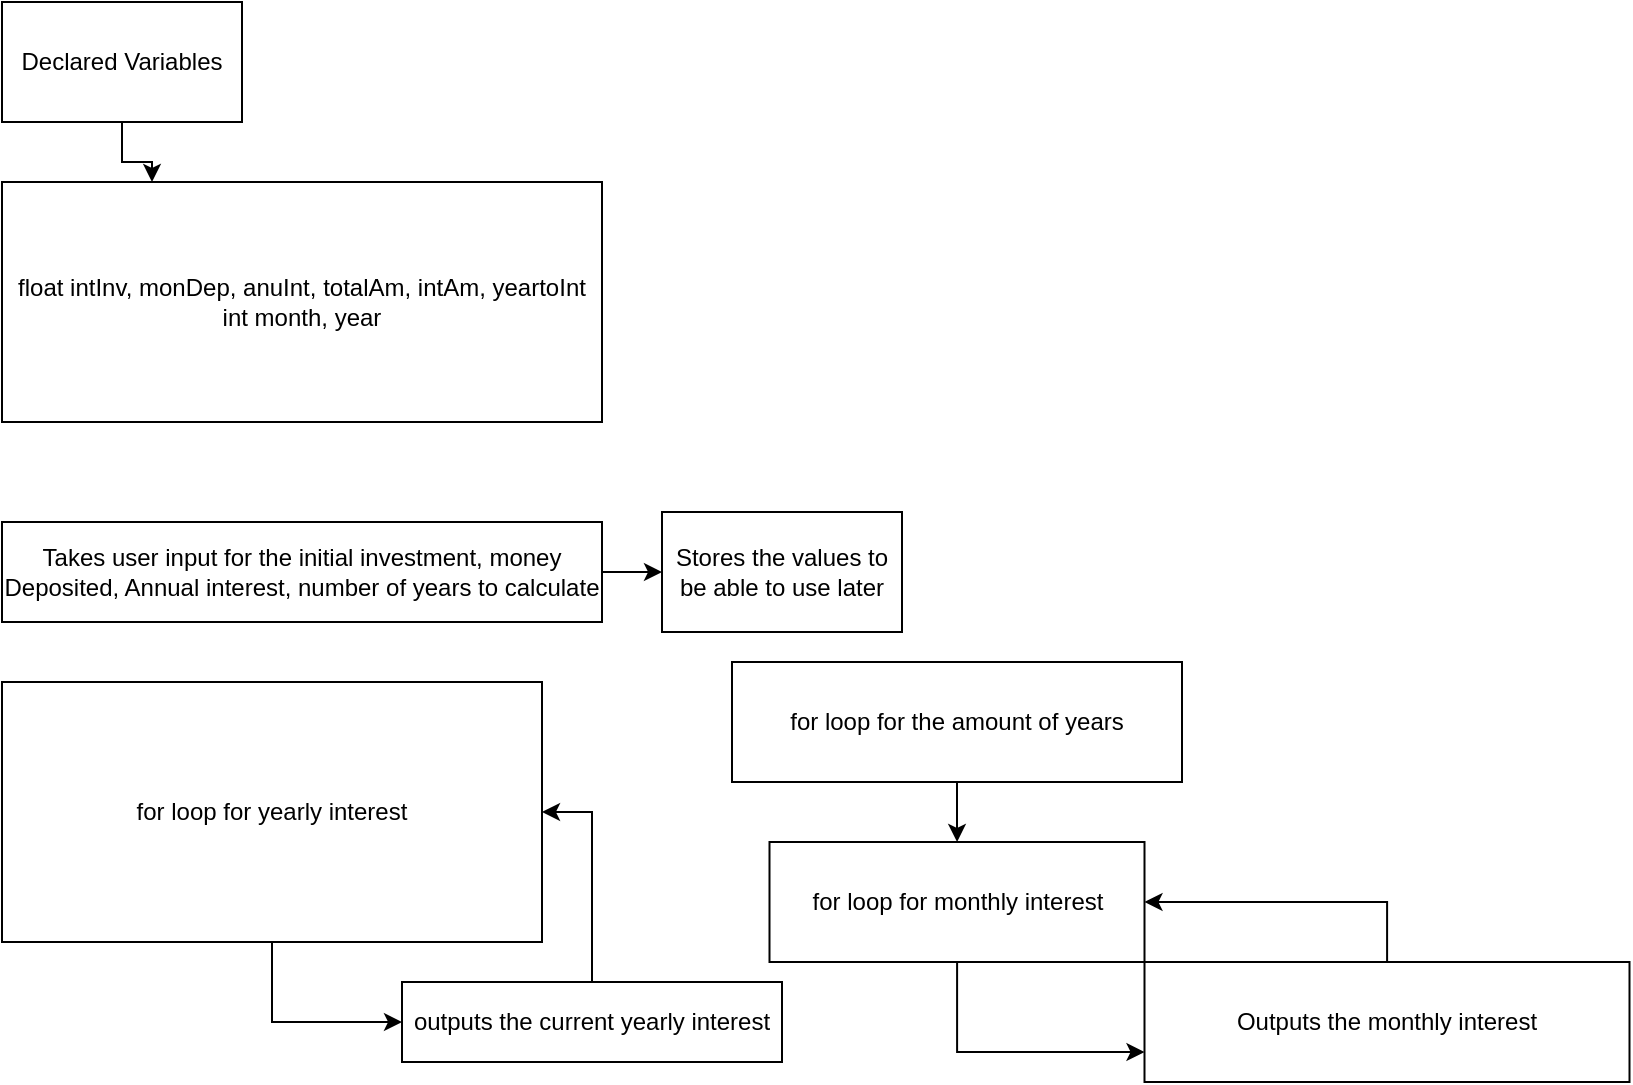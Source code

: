 <mxfile version="20.3.2" type="device"><diagram id="wnYSeFSxdB4HCGoaI8Mu" name="Page-1"><mxGraphModel dx="1090" dy="2246" grid="1" gridSize="10" guides="1" tooltips="1" connect="1" arrows="1" fold="1" page="1" pageScale="1" pageWidth="850" pageHeight="1100" math="0" shadow="0"><root><mxCell id="0"/><mxCell id="1" parent="0"/><mxCell id="0Exew_C_F-aoyXGYHewU-1" value="&lt;div&gt;float intInv, monDep, anuInt, totalAm, intAm, yeartoInt&lt;/div&gt;&lt;div&gt;int month, year&lt;br&gt;&lt;/div&gt;" style="rounded=0;whiteSpace=wrap;html=1;" vertex="1" parent="1"><mxGeometry y="-1010" width="300" height="120" as="geometry"/></mxCell><mxCell id="0Exew_C_F-aoyXGYHewU-5" style="edgeStyle=orthogonalEdgeStyle;rounded=0;orthogonalLoop=1;jettySize=auto;html=1;entryX=0.25;entryY=0;entryDx=0;entryDy=0;" edge="1" parent="1" source="0Exew_C_F-aoyXGYHewU-4" target="0Exew_C_F-aoyXGYHewU-1"><mxGeometry relative="1" as="geometry"/></mxCell><mxCell id="0Exew_C_F-aoyXGYHewU-4" value="Declared Variables" style="rounded=0;whiteSpace=wrap;html=1;" vertex="1" parent="1"><mxGeometry y="-1100" width="120" height="60" as="geometry"/></mxCell><mxCell id="0Exew_C_F-aoyXGYHewU-8" value="" style="edgeStyle=orthogonalEdgeStyle;rounded=0;orthogonalLoop=1;jettySize=auto;html=1;" edge="1" parent="1" source="0Exew_C_F-aoyXGYHewU-6" target="0Exew_C_F-aoyXGYHewU-7"><mxGeometry relative="1" as="geometry"/></mxCell><mxCell id="0Exew_C_F-aoyXGYHewU-6" value="Takes user input for the initial investment, money Deposited, Annual interest, number of years to calculate" style="rounded=0;whiteSpace=wrap;html=1;" vertex="1" parent="1"><mxGeometry y="-840" width="300" height="50" as="geometry"/></mxCell><mxCell id="0Exew_C_F-aoyXGYHewU-7" value="Stores the values to be able to use later" style="whiteSpace=wrap;html=1;rounded=0;" vertex="1" parent="1"><mxGeometry x="330" y="-845" width="120" height="60" as="geometry"/></mxCell><mxCell id="0Exew_C_F-aoyXGYHewU-20" style="edgeStyle=orthogonalEdgeStyle;rounded=0;orthogonalLoop=1;jettySize=auto;html=1;entryX=0;entryY=0.5;entryDx=0;entryDy=0;" edge="1" parent="1" source="0Exew_C_F-aoyXGYHewU-9" target="0Exew_C_F-aoyXGYHewU-16"><mxGeometry relative="1" as="geometry"/></mxCell><mxCell id="0Exew_C_F-aoyXGYHewU-9" value="for loop for yearly interest" style="rounded=0;whiteSpace=wrap;html=1;" vertex="1" parent="1"><mxGeometry y="-760" width="270" height="130" as="geometry"/></mxCell><mxCell id="0Exew_C_F-aoyXGYHewU-21" style="edgeStyle=orthogonalEdgeStyle;rounded=0;orthogonalLoop=1;jettySize=auto;html=1;entryX=1;entryY=0.5;entryDx=0;entryDy=0;" edge="1" parent="1" source="0Exew_C_F-aoyXGYHewU-16" target="0Exew_C_F-aoyXGYHewU-9"><mxGeometry relative="1" as="geometry"/></mxCell><mxCell id="0Exew_C_F-aoyXGYHewU-16" value="outputs the current yearly interest" style="rounded=0;whiteSpace=wrap;html=1;" vertex="1" parent="1"><mxGeometry x="200" y="-610" width="190" height="40" as="geometry"/></mxCell><mxCell id="0Exew_C_F-aoyXGYHewU-24" value="" style="edgeStyle=orthogonalEdgeStyle;rounded=0;orthogonalLoop=1;jettySize=auto;html=1;" edge="1" parent="1" source="0Exew_C_F-aoyXGYHewU-22" target="0Exew_C_F-aoyXGYHewU-23"><mxGeometry relative="1" as="geometry"/></mxCell><mxCell id="0Exew_C_F-aoyXGYHewU-22" value="for loop for the amount of years" style="rounded=0;whiteSpace=wrap;html=1;" vertex="1" parent="1"><mxGeometry x="365" y="-770" width="225" height="60" as="geometry"/></mxCell><mxCell id="0Exew_C_F-aoyXGYHewU-28" style="edgeStyle=orthogonalEdgeStyle;rounded=0;orthogonalLoop=1;jettySize=auto;html=1;entryX=0;entryY=0.75;entryDx=0;entryDy=0;" edge="1" parent="1" source="0Exew_C_F-aoyXGYHewU-23" target="0Exew_C_F-aoyXGYHewU-25"><mxGeometry relative="1" as="geometry"/></mxCell><mxCell id="0Exew_C_F-aoyXGYHewU-23" value="for loop for monthly interest" style="whiteSpace=wrap;html=1;rounded=0;" vertex="1" parent="1"><mxGeometry x="383.75" y="-680" width="187.5" height="60" as="geometry"/></mxCell><mxCell id="0Exew_C_F-aoyXGYHewU-29" style="edgeStyle=orthogonalEdgeStyle;rounded=0;orthogonalLoop=1;jettySize=auto;html=1;entryX=1;entryY=0.5;entryDx=0;entryDy=0;" edge="1" parent="1" source="0Exew_C_F-aoyXGYHewU-25" target="0Exew_C_F-aoyXGYHewU-23"><mxGeometry relative="1" as="geometry"/></mxCell><mxCell id="0Exew_C_F-aoyXGYHewU-25" value="Outputs the monthly interest" style="whiteSpace=wrap;html=1;rounded=0;" vertex="1" parent="1"><mxGeometry x="571.25" y="-620" width="242.5" height="60" as="geometry"/></mxCell></root></mxGraphModel></diagram></mxfile>